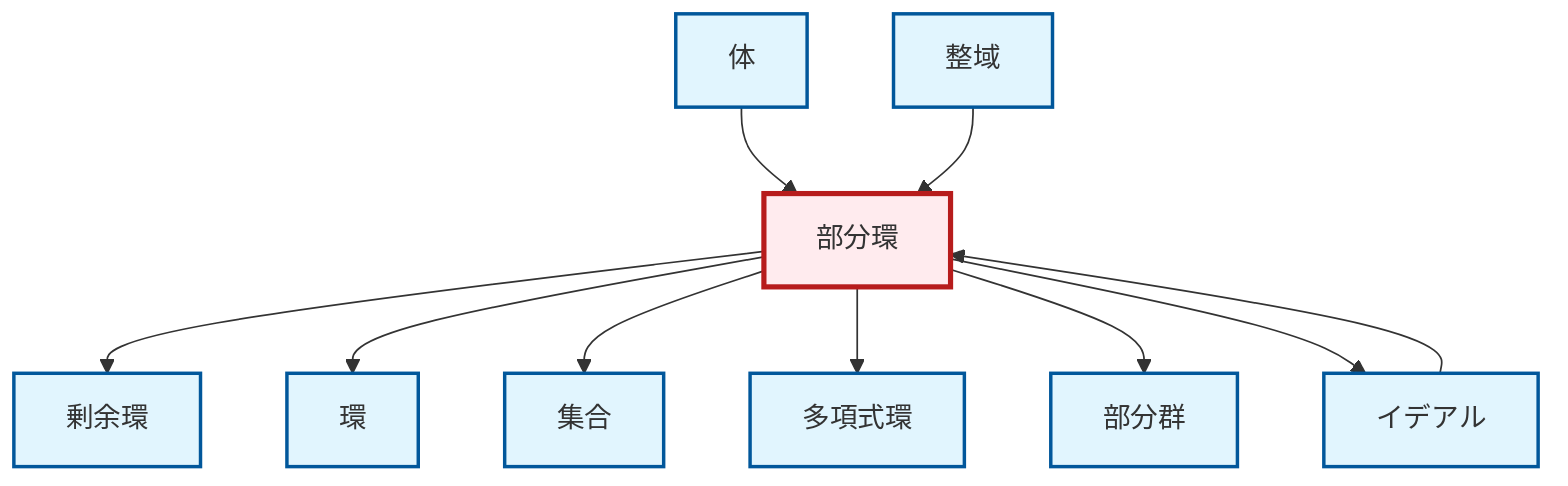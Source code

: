 graph TD
    classDef definition fill:#e1f5fe,stroke:#01579b,stroke-width:2px
    classDef theorem fill:#f3e5f5,stroke:#4a148c,stroke-width:2px
    classDef axiom fill:#fff3e0,stroke:#e65100,stroke-width:2px
    classDef example fill:#e8f5e9,stroke:#1b5e20,stroke-width:2px
    classDef current fill:#ffebee,stroke:#b71c1c,stroke-width:3px
    def-polynomial-ring["多項式環"]:::definition
    def-set["集合"]:::definition
    def-subgroup["部分群"]:::definition
    def-ring["環"]:::definition
    def-field["体"]:::definition
    def-ideal["イデアル"]:::definition
    def-integral-domain["整域"]:::definition
    def-subring["部分環"]:::definition
    def-quotient-ring["剰余環"]:::definition
    def-subring --> def-quotient-ring
    def-subring --> def-ring
    def-subring --> def-set
    def-field --> def-subring
    def-subring --> def-polynomial-ring
    def-integral-domain --> def-subring
    def-subring --> def-subgroup
    def-ideal --> def-subring
    def-subring --> def-ideal
    class def-subring current